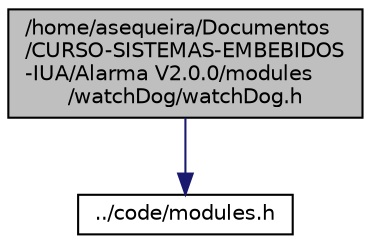 digraph "/home/asequeira/Documentos/CURSO-SISTEMAS-EMBEBIDOS-IUA/Alarma V2.0.0/modules/watchDog/watchDog.h"
{
 // LATEX_PDF_SIZE
  edge [fontname="Helvetica",fontsize="10",labelfontname="Helvetica",labelfontsize="10"];
  node [fontname="Helvetica",fontsize="10",shape=record];
  Node1 [label="/home/asequeira/Documentos\l/CURSO-SISTEMAS-EMBEBIDOS\l-IUA/Alarma V2.0.0/modules\l/watchDog/watchDog.h",height=0.2,width=0.4,color="black", fillcolor="grey75", style="filled", fontcolor="black",tooltip="Archivo de código fuente para el watchDog."];
  Node1 -> Node2 [color="midnightblue",fontsize="10",style="solid",fontname="Helvetica"];
  Node2 [label="../code/modules.h",height=0.2,width=0.4,color="black", fillcolor="white", style="filled",URL="$modules_8h_source.html",tooltip=" "];
}
